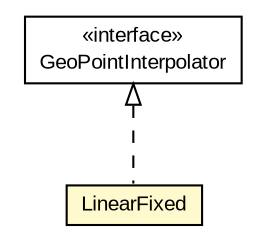 #!/usr/local/bin/dot
#
# Class diagram 
# Generated by UMLGraph version R5_6-24-gf6e263 (http://www.umlgraph.org/)
#

digraph G {
	edge [fontname="arial",fontsize=10,labelfontname="arial",labelfontsize=10];
	node [fontname="arial",fontsize=10,shape=plaintext];
	nodesep=0.25;
	ranksep=0.5;
	// org.osmdroid.samplefragments.animations.GeoPointInterpolator
	c20247 [label=<<table title="org.osmdroid.samplefragments.animations.GeoPointInterpolator" border="0" cellborder="1" cellspacing="0" cellpadding="2" port="p" href="./GeoPointInterpolator.html">
		<tr><td><table border="0" cellspacing="0" cellpadding="1">
<tr><td align="center" balign="center"> &#171;interface&#187; </td></tr>
<tr><td align="center" balign="center"> GeoPointInterpolator </td></tr>
		</table></td></tr>
		</table>>, URL="./GeoPointInterpolator.html", fontname="arial", fontcolor="black", fontsize=10.0];
	// org.osmdroid.samplefragments.animations.GeoPointInterpolator.LinearFixed
	c20249 [label=<<table title="org.osmdroid.samplefragments.animations.GeoPointInterpolator.LinearFixed" border="0" cellborder="1" cellspacing="0" cellpadding="2" port="p" bgcolor="lemonChiffon" href="./GeoPointInterpolator.LinearFixed.html">
		<tr><td><table border="0" cellspacing="0" cellpadding="1">
<tr><td align="center" balign="center"> LinearFixed </td></tr>
		</table></td></tr>
		</table>>, URL="./GeoPointInterpolator.LinearFixed.html", fontname="arial", fontcolor="black", fontsize=10.0];
	//org.osmdroid.samplefragments.animations.GeoPointInterpolator.LinearFixed implements org.osmdroid.samplefragments.animations.GeoPointInterpolator
	c20247:p -> c20249:p [dir=back,arrowtail=empty,style=dashed];
}


